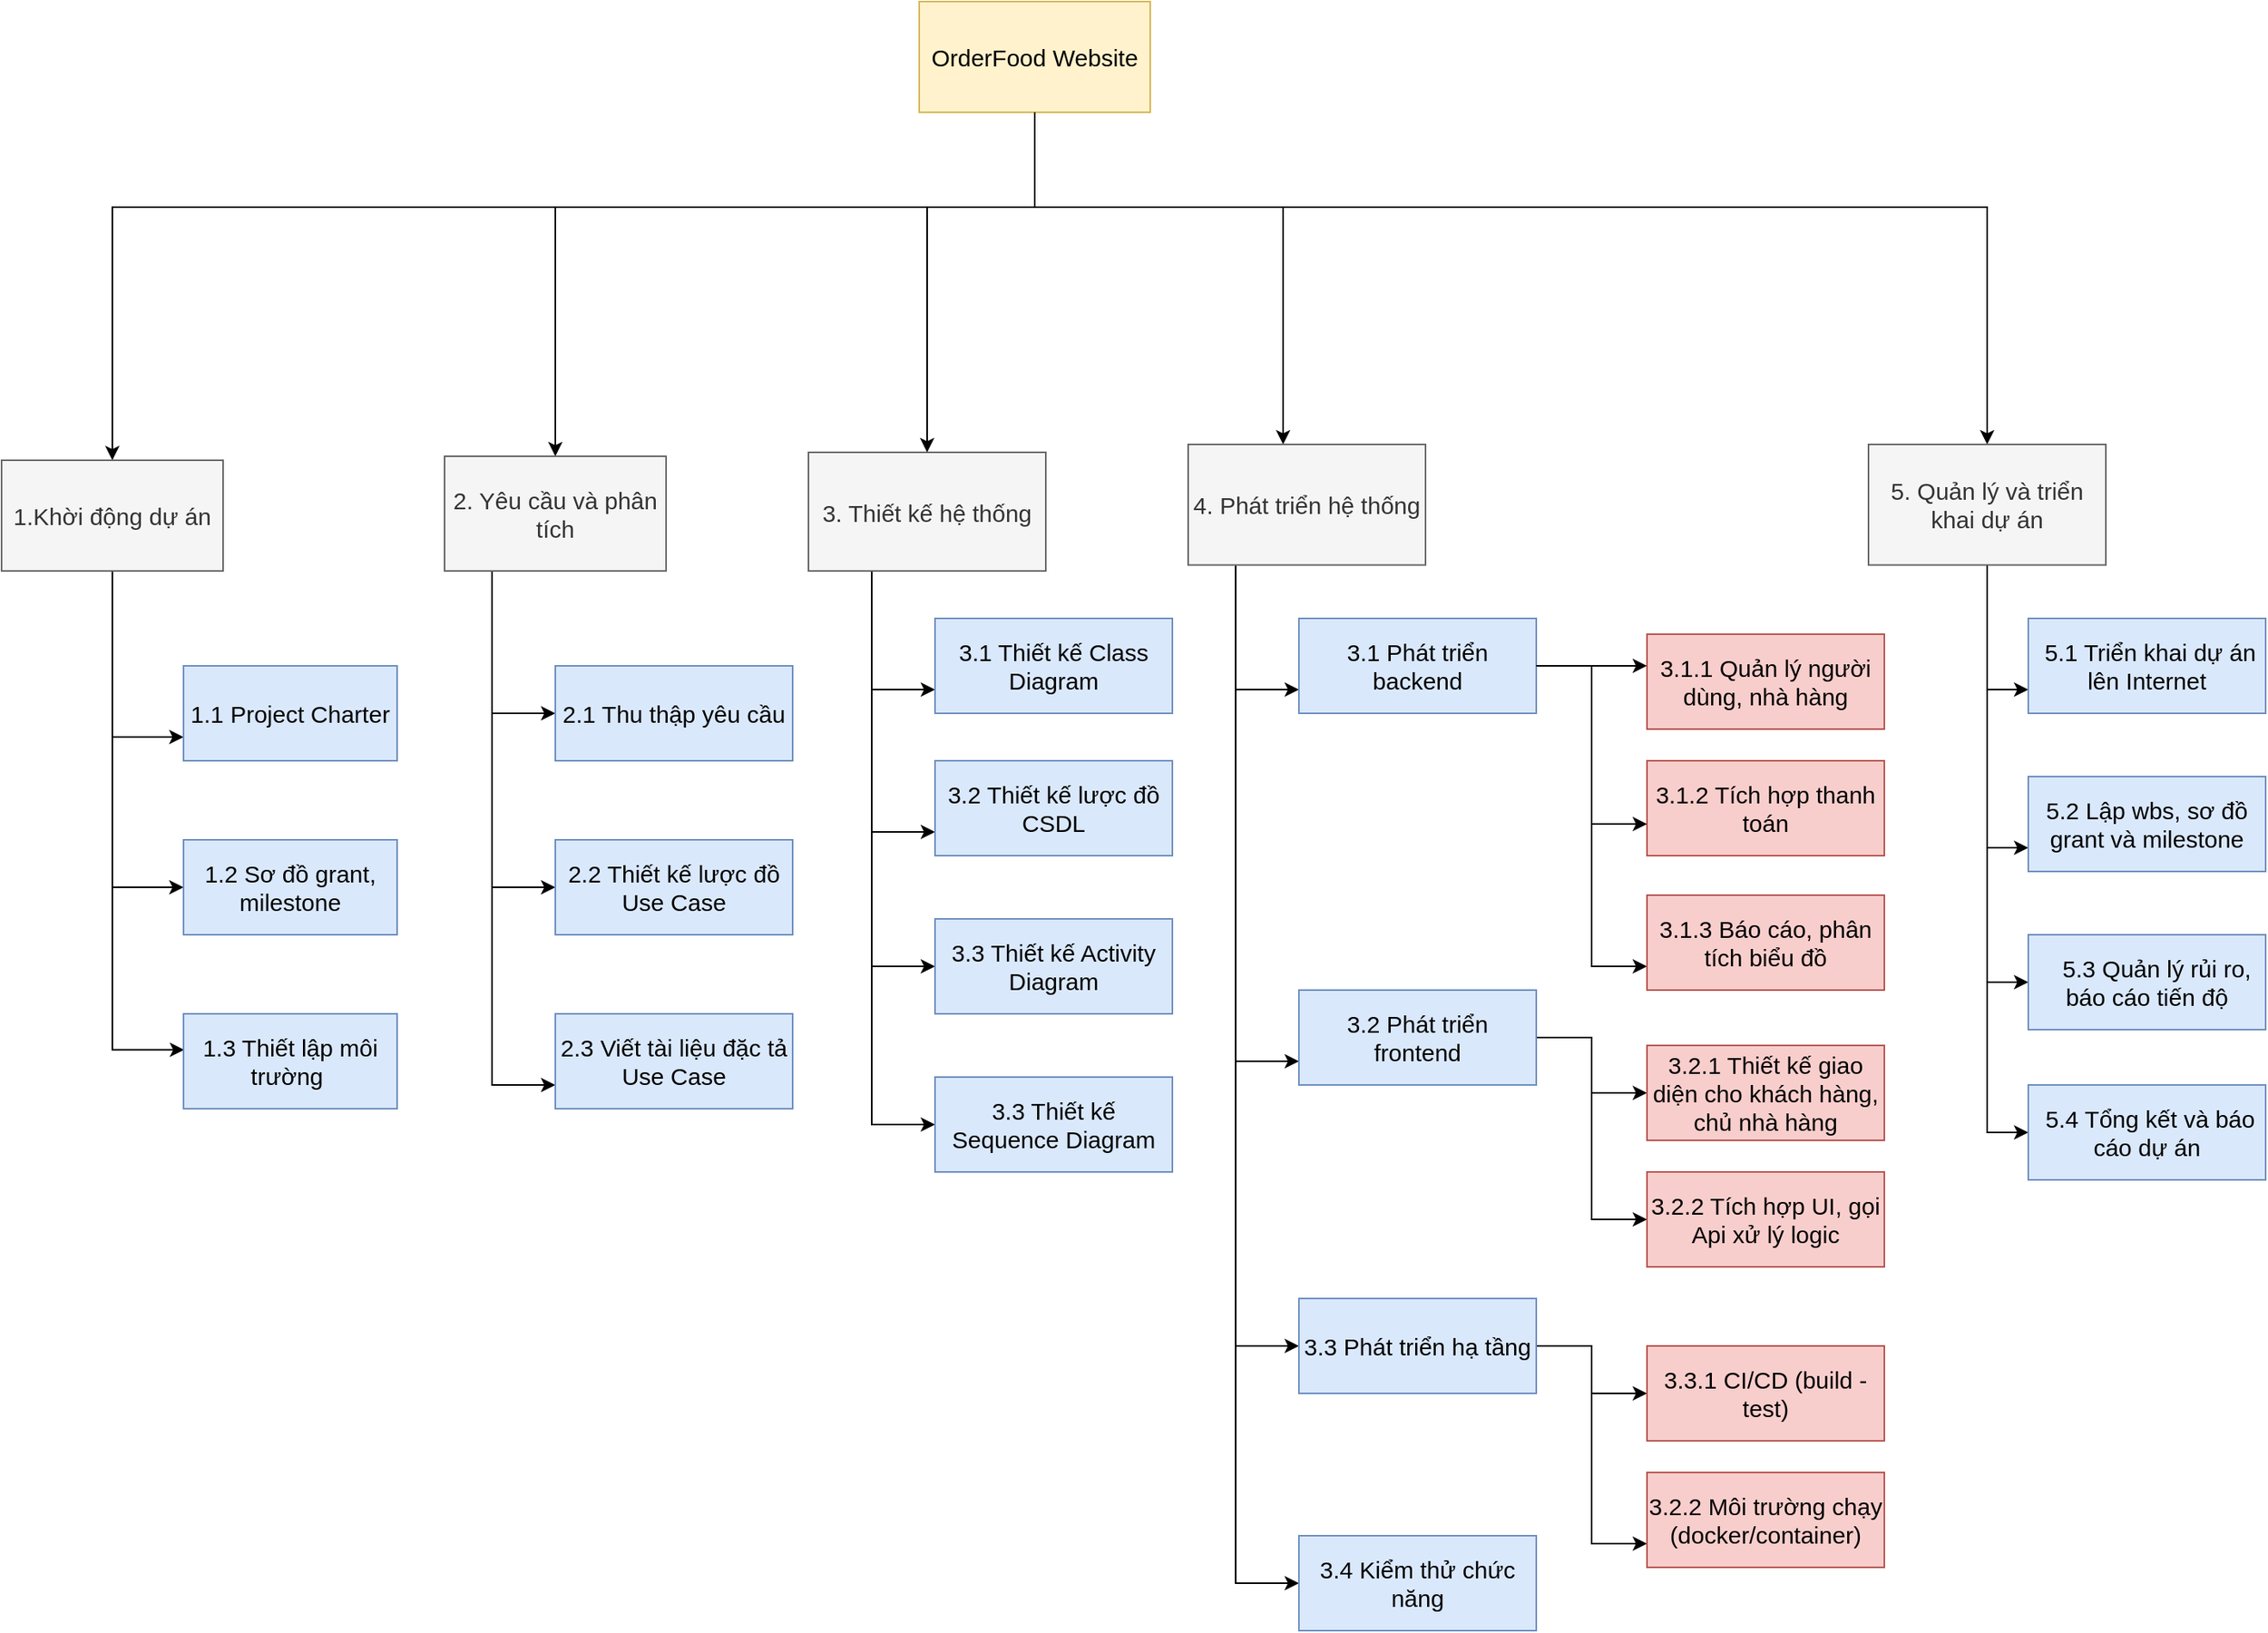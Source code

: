 <mxfile version="28.2.3">
  <diagram id="prtHgNgQTEPvFCAcTncT" name="Page-1">
    <mxGraphModel dx="2911" dy="1122" grid="1" gridSize="10" guides="1" tooltips="1" connect="1" arrows="1" fold="1" page="1" pageScale="1" pageWidth="827" pageHeight="1169" math="0" shadow="0">
      <root>
        <mxCell id="0" />
        <mxCell id="1" parent="0" />
        <mxCell id="u61nChPnTZIYcf9fXKZg-8" value="" style="edgeStyle=orthogonalEdgeStyle;rounded=0;orthogonalLoop=1;jettySize=auto;html=1;fontSize=15;" parent="1" source="u61nChPnTZIYcf9fXKZg-1" target="u61nChPnTZIYcf9fXKZg-4" edge="1">
          <mxGeometry relative="1" as="geometry">
            <Array as="points">
              <mxPoint x="463" y="150" />
              <mxPoint x="160" y="150" />
            </Array>
          </mxGeometry>
        </mxCell>
        <mxCell id="XOETR62jReSr2iunTLXM-18" style="edgeStyle=orthogonalEdgeStyle;rounded=0;orthogonalLoop=1;jettySize=auto;html=1;entryX=0.5;entryY=0;entryDx=0;entryDy=0;fontSize=15;" edge="1" parent="1" source="u61nChPnTZIYcf9fXKZg-1" target="u61nChPnTZIYcf9fXKZg-2">
          <mxGeometry relative="1" as="geometry">
            <Array as="points">
              <mxPoint x="463" y="150" />
              <mxPoint x="-120" y="150" />
            </Array>
          </mxGeometry>
        </mxCell>
        <mxCell id="XOETR62jReSr2iunTLXM-30" style="edgeStyle=orthogonalEdgeStyle;rounded=0;orthogonalLoop=1;jettySize=auto;html=1;fontSize=15;" edge="1" parent="1" source="u61nChPnTZIYcf9fXKZg-1" target="u61nChPnTZIYcf9fXKZg-5">
          <mxGeometry relative="1" as="geometry">
            <Array as="points">
              <mxPoint x="463" y="150" />
              <mxPoint x="620" y="150" />
            </Array>
          </mxGeometry>
        </mxCell>
        <mxCell id="XOETR62jReSr2iunTLXM-58" style="edgeStyle=orthogonalEdgeStyle;rounded=0;orthogonalLoop=1;jettySize=auto;html=1;fontSize=15;" edge="1" parent="1" source="u61nChPnTZIYcf9fXKZg-1" target="XOETR62jReSr2iunTLXM-57">
          <mxGeometry relative="1" as="geometry">
            <Array as="points">
              <mxPoint x="463" y="150" />
              <mxPoint x="1065" y="150" />
            </Array>
          </mxGeometry>
        </mxCell>
        <mxCell id="u61nChPnTZIYcf9fXKZg-1" value="&lt;font&gt;OrderFood Website&lt;/font&gt;" style="rounded=0;whiteSpace=wrap;html=1;fillColor=#fff2cc;strokeColor=#d6b656;fontSize=15;" parent="1" vertex="1">
          <mxGeometry x="390" y="20" width="146" height="70" as="geometry" />
        </mxCell>
        <mxCell id="XOETR62jReSr2iunTLXM-5" style="edgeStyle=orthogonalEdgeStyle;rounded=0;orthogonalLoop=1;jettySize=auto;html=1;entryX=0;entryY=0.75;entryDx=0;entryDy=0;fontSize=15;" edge="1" parent="1" source="u61nChPnTZIYcf9fXKZg-2" target="XOETR62jReSr2iunTLXM-2">
          <mxGeometry relative="1" as="geometry">
            <Array as="points">
              <mxPoint x="-120" y="485" />
            </Array>
          </mxGeometry>
        </mxCell>
        <mxCell id="XOETR62jReSr2iunTLXM-6" style="edgeStyle=orthogonalEdgeStyle;rounded=0;orthogonalLoop=1;jettySize=auto;html=1;entryX=0;entryY=0.5;entryDx=0;entryDy=0;fontSize=15;" edge="1" parent="1" source="u61nChPnTZIYcf9fXKZg-2" target="XOETR62jReSr2iunTLXM-3">
          <mxGeometry relative="1" as="geometry" />
        </mxCell>
        <mxCell id="XOETR62jReSr2iunTLXM-7" style="edgeStyle=orthogonalEdgeStyle;rounded=0;orthogonalLoop=1;jettySize=auto;html=1;entryX=0.003;entryY=0.38;entryDx=0;entryDy=0;entryPerimeter=0;fontSize=15;" edge="1" parent="1" source="u61nChPnTZIYcf9fXKZg-2" target="XOETR62jReSr2iunTLXM-4">
          <mxGeometry relative="1" as="geometry">
            <Array as="points">
              <mxPoint x="-120" y="683" />
            </Array>
          </mxGeometry>
        </mxCell>
        <mxCell id="u61nChPnTZIYcf9fXKZg-2" value="&lt;font&gt;1.Khời động dự án&lt;/font&gt;" style="rounded=0;whiteSpace=wrap;html=1;fillColor=#f5f5f5;fontColor=#333333;strokeColor=#666666;fontSize=15;" parent="1" vertex="1">
          <mxGeometry x="-190" y="310" width="140" height="70" as="geometry" />
        </mxCell>
        <mxCell id="XOETR62jReSr2iunTLXM-12" value="" style="edgeStyle=orthogonalEdgeStyle;rounded=0;orthogonalLoop=1;jettySize=auto;html=1;fontSize=15;" edge="1" parent="1" source="u61nChPnTZIYcf9fXKZg-4" target="XOETR62jReSr2iunTLXM-9">
          <mxGeometry relative="1" as="geometry">
            <Array as="points">
              <mxPoint x="120" y="470" />
            </Array>
          </mxGeometry>
        </mxCell>
        <mxCell id="XOETR62jReSr2iunTLXM-15" style="edgeStyle=orthogonalEdgeStyle;rounded=0;orthogonalLoop=1;jettySize=auto;html=1;fontSize=15;" edge="1" parent="1" source="u61nChPnTZIYcf9fXKZg-4" target="XOETR62jReSr2iunTLXM-10">
          <mxGeometry relative="1" as="geometry">
            <Array as="points">
              <mxPoint x="120" y="580" />
            </Array>
          </mxGeometry>
        </mxCell>
        <mxCell id="XOETR62jReSr2iunTLXM-16" style="edgeStyle=orthogonalEdgeStyle;rounded=0;orthogonalLoop=1;jettySize=auto;html=1;entryX=0;entryY=0.75;entryDx=0;entryDy=0;fontSize=15;" edge="1" parent="1" source="u61nChPnTZIYcf9fXKZg-4" target="XOETR62jReSr2iunTLXM-11">
          <mxGeometry relative="1" as="geometry">
            <Array as="points">
              <mxPoint x="120" y="705" />
            </Array>
          </mxGeometry>
        </mxCell>
        <mxCell id="u61nChPnTZIYcf9fXKZg-4" value="&lt;font&gt;2. Yêu cầu và phân tích&lt;/font&gt;" style="rounded=0;whiteSpace=wrap;html=1;fillColor=#f5f5f5;fontColor=#333333;strokeColor=#666666;fontSize=15;" parent="1" vertex="1">
          <mxGeometry x="90" y="307.5" width="140" height="72.5" as="geometry" />
        </mxCell>
        <mxCell id="XOETR62jReSr2iunTLXM-35" style="edgeStyle=orthogonalEdgeStyle;rounded=0;orthogonalLoop=1;jettySize=auto;html=1;entryX=0;entryY=0.75;entryDx=0;entryDy=0;fontSize=15;" edge="1" parent="1" source="u61nChPnTZIYcf9fXKZg-5" target="XOETR62jReSr2iunTLXM-31">
          <mxGeometry relative="1" as="geometry">
            <Array as="points">
              <mxPoint x="590" y="455" />
            </Array>
          </mxGeometry>
        </mxCell>
        <mxCell id="XOETR62jReSr2iunTLXM-36" style="edgeStyle=orthogonalEdgeStyle;rounded=0;orthogonalLoop=1;jettySize=auto;html=1;entryX=0;entryY=0.75;entryDx=0;entryDy=0;fontSize=15;" edge="1" parent="1" source="u61nChPnTZIYcf9fXKZg-5" target="XOETR62jReSr2iunTLXM-32">
          <mxGeometry relative="1" as="geometry">
            <Array as="points">
              <mxPoint x="590" y="690" />
              <mxPoint x="630" y="690" />
            </Array>
          </mxGeometry>
        </mxCell>
        <mxCell id="XOETR62jReSr2iunTLXM-37" style="edgeStyle=orthogonalEdgeStyle;rounded=0;orthogonalLoop=1;jettySize=auto;html=1;entryX=0;entryY=0.5;entryDx=0;entryDy=0;fontSize=15;" edge="1" parent="1" source="u61nChPnTZIYcf9fXKZg-5" target="XOETR62jReSr2iunTLXM-33">
          <mxGeometry relative="1" as="geometry">
            <Array as="points">
              <mxPoint x="590" y="870" />
            </Array>
          </mxGeometry>
        </mxCell>
        <mxCell id="XOETR62jReSr2iunTLXM-38" style="edgeStyle=orthogonalEdgeStyle;rounded=0;orthogonalLoop=1;jettySize=auto;html=1;entryX=0;entryY=0.5;entryDx=0;entryDy=0;fontSize=15;" edge="1" parent="1" source="u61nChPnTZIYcf9fXKZg-5" target="XOETR62jReSr2iunTLXM-34">
          <mxGeometry relative="1" as="geometry">
            <Array as="points">
              <mxPoint x="590" y="1020" />
              <mxPoint x="630" y="1020" />
            </Array>
          </mxGeometry>
        </mxCell>
        <mxCell id="u61nChPnTZIYcf9fXKZg-5" value="&lt;font&gt;4. Phát triển hệ thống&lt;/font&gt;" style="rounded=0;whiteSpace=wrap;html=1;fillColor=#f5f5f5;fontColor=#333333;strokeColor=#666666;fontSize=15;" parent="1" vertex="1">
          <mxGeometry x="560" y="300" width="150" height="76.25" as="geometry" />
        </mxCell>
        <mxCell id="XOETR62jReSr2iunTLXM-25" style="edgeStyle=orthogonalEdgeStyle;rounded=0;orthogonalLoop=1;jettySize=auto;html=1;entryX=0;entryY=0.75;entryDx=0;entryDy=0;fontSize=15;" edge="1" parent="1" source="XOETR62jReSr2iunTLXM-1" target="XOETR62jReSr2iunTLXM-21">
          <mxGeometry relative="1" as="geometry">
            <Array as="points">
              <mxPoint x="360" y="455" />
            </Array>
          </mxGeometry>
        </mxCell>
        <mxCell id="XOETR62jReSr2iunTLXM-26" style="edgeStyle=orthogonalEdgeStyle;rounded=0;orthogonalLoop=1;jettySize=auto;html=1;entryX=0;entryY=0.75;entryDx=0;entryDy=0;fontSize=15;" edge="1" parent="1" source="XOETR62jReSr2iunTLXM-1" target="XOETR62jReSr2iunTLXM-22">
          <mxGeometry relative="1" as="geometry">
            <Array as="points">
              <mxPoint x="360" y="545" />
            </Array>
          </mxGeometry>
        </mxCell>
        <mxCell id="XOETR62jReSr2iunTLXM-28" style="edgeStyle=orthogonalEdgeStyle;rounded=0;orthogonalLoop=1;jettySize=auto;html=1;fontSize=15;" edge="1" parent="1" source="XOETR62jReSr2iunTLXM-1" target="XOETR62jReSr2iunTLXM-23">
          <mxGeometry relative="1" as="geometry">
            <Array as="points">
              <mxPoint x="360" y="630" />
            </Array>
          </mxGeometry>
        </mxCell>
        <mxCell id="XOETR62jReSr2iunTLXM-29" style="edgeStyle=orthogonalEdgeStyle;rounded=0;orthogonalLoop=1;jettySize=auto;html=1;fontSize=15;" edge="1" parent="1" source="XOETR62jReSr2iunTLXM-1" target="XOETR62jReSr2iunTLXM-24">
          <mxGeometry relative="1" as="geometry">
            <Array as="points">
              <mxPoint x="360" y="730" />
            </Array>
          </mxGeometry>
        </mxCell>
        <mxCell id="XOETR62jReSr2iunTLXM-1" value="&lt;font&gt;3. Thiết kế hệ thống&lt;/font&gt;" style="rounded=0;whiteSpace=wrap;html=1;fillColor=#f5f5f5;fontColor=#333333;strokeColor=#666666;fontSize=15;" vertex="1" parent="1">
          <mxGeometry x="320" y="305" width="150" height="75" as="geometry" />
        </mxCell>
        <mxCell id="XOETR62jReSr2iunTLXM-2" value="&lt;font&gt;1.1 Project Charter&lt;/font&gt;" style="rounded=0;whiteSpace=wrap;html=1;fillColor=#dae8fc;strokeColor=#6c8ebf;fontSize=15;" vertex="1" parent="1">
          <mxGeometry x="-75" y="440" width="135" height="60" as="geometry" />
        </mxCell>
        <mxCell id="XOETR62jReSr2iunTLXM-3" value="&lt;font&gt;1.2 Sơ đồ grant, milestone&lt;/font&gt;" style="rounded=0;whiteSpace=wrap;html=1;fillColor=#dae8fc;strokeColor=#6c8ebf;fontSize=15;" vertex="1" parent="1">
          <mxGeometry x="-75" y="550" width="135" height="60" as="geometry" />
        </mxCell>
        <mxCell id="XOETR62jReSr2iunTLXM-4" value="&lt;font&gt;1.3 Thiết lập môi trường&amp;nbsp;&lt;/font&gt;" style="rounded=0;whiteSpace=wrap;html=1;fillColor=#dae8fc;strokeColor=#6c8ebf;fontSize=15;" vertex="1" parent="1">
          <mxGeometry x="-75" y="660" width="135" height="60" as="geometry" />
        </mxCell>
        <mxCell id="XOETR62jReSr2iunTLXM-9" value="&lt;font&gt;2.1 Thu thập yêu cầu&lt;/font&gt;" style="rounded=0;whiteSpace=wrap;html=1;fillColor=#dae8fc;strokeColor=#6c8ebf;fontSize=15;" vertex="1" parent="1">
          <mxGeometry x="160" y="440" width="150" height="60" as="geometry" />
        </mxCell>
        <mxCell id="XOETR62jReSr2iunTLXM-10" value="&lt;font&gt;2.2 Thiết kế lược đồ Use Case&lt;/font&gt;" style="rounded=0;whiteSpace=wrap;html=1;fillColor=#dae8fc;strokeColor=#6c8ebf;fontSize=15;" vertex="1" parent="1">
          <mxGeometry x="160" y="550" width="150" height="60" as="geometry" />
        </mxCell>
        <mxCell id="XOETR62jReSr2iunTLXM-11" value="&lt;font&gt;2.3 Viết tài liệu đặc tả Use Case&lt;/font&gt;" style="rounded=0;whiteSpace=wrap;html=1;fillColor=#dae8fc;strokeColor=#6c8ebf;fontSize=15;" vertex="1" parent="1">
          <mxGeometry x="160" y="660" width="150" height="60" as="geometry" />
        </mxCell>
        <mxCell id="XOETR62jReSr2iunTLXM-20" style="edgeStyle=orthogonalEdgeStyle;rounded=0;orthogonalLoop=1;jettySize=auto;html=1;entryX=0.5;entryY=0;entryDx=0;entryDy=0;fontSize=15;" edge="1" parent="1" source="u61nChPnTZIYcf9fXKZg-1" target="XOETR62jReSr2iunTLXM-1">
          <mxGeometry relative="1" as="geometry">
            <mxPoint x="463" y="300" as="targetPoint" />
            <Array as="points">
              <mxPoint x="463" y="150" />
              <mxPoint x="395" y="150" />
            </Array>
          </mxGeometry>
        </mxCell>
        <mxCell id="XOETR62jReSr2iunTLXM-21" value="&lt;font&gt;3.1 Thiết kế Class Diagram&lt;/font&gt;" style="rounded=0;whiteSpace=wrap;html=1;fillColor=#dae8fc;strokeColor=#6c8ebf;fontSize=15;" vertex="1" parent="1">
          <mxGeometry x="400" y="410" width="150" height="60" as="geometry" />
        </mxCell>
        <mxCell id="XOETR62jReSr2iunTLXM-22" value="&lt;font&gt;3.2 Thiết kế lược đồ CSDL&lt;/font&gt;" style="rounded=0;whiteSpace=wrap;html=1;fillColor=#dae8fc;strokeColor=#6c8ebf;fontSize=15;" vertex="1" parent="1">
          <mxGeometry x="400" y="500" width="150" height="60" as="geometry" />
        </mxCell>
        <mxCell id="XOETR62jReSr2iunTLXM-23" value="&lt;font&gt;3.3 Thiết kế Activity Diagram&lt;/font&gt;" style="rounded=0;whiteSpace=wrap;html=1;fillColor=#dae8fc;strokeColor=#6c8ebf;fontSize=15;" vertex="1" parent="1">
          <mxGeometry x="400" y="600" width="150" height="60" as="geometry" />
        </mxCell>
        <mxCell id="XOETR62jReSr2iunTLXM-24" value="&lt;font&gt;3.3 Thiết kế Sequence Diagram&lt;/font&gt;" style="rounded=0;whiteSpace=wrap;html=1;fillColor=#dae8fc;strokeColor=#6c8ebf;fontSize=15;" vertex="1" parent="1">
          <mxGeometry x="400" y="700" width="150" height="60" as="geometry" />
        </mxCell>
        <mxCell id="XOETR62jReSr2iunTLXM-46" style="edgeStyle=orthogonalEdgeStyle;rounded=0;orthogonalLoop=1;jettySize=auto;html=1;entryX=0;entryY=0.75;entryDx=0;entryDy=0;fontSize=15;" edge="1" parent="1" source="XOETR62jReSr2iunTLXM-31" target="XOETR62jReSr2iunTLXM-40">
          <mxGeometry relative="1" as="geometry" />
        </mxCell>
        <mxCell id="XOETR62jReSr2iunTLXM-31" value="&lt;font&gt;3.1 Phát triển backend&lt;/font&gt;" style="rounded=0;whiteSpace=wrap;html=1;fillColor=#dae8fc;strokeColor=#6c8ebf;fontSize=15;" vertex="1" parent="1">
          <mxGeometry x="630" y="410" width="150" height="60" as="geometry" />
        </mxCell>
        <mxCell id="XOETR62jReSr2iunTLXM-49" style="edgeStyle=orthogonalEdgeStyle;rounded=0;orthogonalLoop=1;jettySize=auto;html=1;fontSize=15;" edge="1" parent="1" source="XOETR62jReSr2iunTLXM-32" target="XOETR62jReSr2iunTLXM-47">
          <mxGeometry relative="1" as="geometry" />
        </mxCell>
        <mxCell id="XOETR62jReSr2iunTLXM-50" style="edgeStyle=orthogonalEdgeStyle;rounded=0;orthogonalLoop=1;jettySize=auto;html=1;entryX=0;entryY=0.5;entryDx=0;entryDy=0;fontSize=15;" edge="1" parent="1" source="XOETR62jReSr2iunTLXM-32" target="XOETR62jReSr2iunTLXM-48">
          <mxGeometry relative="1" as="geometry" />
        </mxCell>
        <mxCell id="XOETR62jReSr2iunTLXM-32" value="&lt;font&gt;3.2 Phát triển frontend&lt;/font&gt;" style="rounded=0;whiteSpace=wrap;html=1;fillColor=#dae8fc;strokeColor=#6c8ebf;fontSize=15;" vertex="1" parent="1">
          <mxGeometry x="630" y="645" width="150" height="60" as="geometry" />
        </mxCell>
        <mxCell id="XOETR62jReSr2iunTLXM-55" style="edgeStyle=orthogonalEdgeStyle;rounded=0;orthogonalLoop=1;jettySize=auto;html=1;entryX=0;entryY=0.5;entryDx=0;entryDy=0;fontSize=15;" edge="1" parent="1" source="XOETR62jReSr2iunTLXM-33" target="XOETR62jReSr2iunTLXM-52">
          <mxGeometry relative="1" as="geometry" />
        </mxCell>
        <mxCell id="XOETR62jReSr2iunTLXM-56" style="edgeStyle=orthogonalEdgeStyle;rounded=0;orthogonalLoop=1;jettySize=auto;html=1;entryX=0;entryY=0.75;entryDx=0;entryDy=0;fontSize=15;" edge="1" parent="1" source="XOETR62jReSr2iunTLXM-33" target="XOETR62jReSr2iunTLXM-53">
          <mxGeometry relative="1" as="geometry" />
        </mxCell>
        <mxCell id="XOETR62jReSr2iunTLXM-33" value="&lt;font&gt;3.3 Phát triển hạ tầng&lt;/font&gt;" style="rounded=0;whiteSpace=wrap;html=1;fillColor=#dae8fc;strokeColor=#6c8ebf;fontSize=15;" vertex="1" parent="1">
          <mxGeometry x="630" y="840" width="150" height="60" as="geometry" />
        </mxCell>
        <mxCell id="XOETR62jReSr2iunTLXM-34" value="&lt;font&gt;3.4 Kiểm thử chức năng&lt;/font&gt;" style="rounded=0;whiteSpace=wrap;html=1;fillColor=#dae8fc;strokeColor=#6c8ebf;fontSize=15;" vertex="1" parent="1">
          <mxGeometry x="630" y="990" width="150" height="60" as="geometry" />
        </mxCell>
        <mxCell id="XOETR62jReSr2iunTLXM-40" value="&lt;font&gt;3.1.3 Báo cáo, phân tích biểu đồ&lt;/font&gt;" style="rounded=0;whiteSpace=wrap;html=1;fillColor=#f8cecc;strokeColor=#b85450;fontSize=15;" vertex="1" parent="1">
          <mxGeometry x="850" y="585" width="150" height="60" as="geometry" />
        </mxCell>
        <mxCell id="XOETR62jReSr2iunTLXM-41" value="&lt;font&gt;3.1.1 Quản lý người dùng, nhà hàng&lt;/font&gt;" style="rounded=0;whiteSpace=wrap;html=1;fillColor=#f8cecc;strokeColor=#b85450;fontSize=15;" vertex="1" parent="1">
          <mxGeometry x="850" y="420" width="150" height="60" as="geometry" />
        </mxCell>
        <mxCell id="XOETR62jReSr2iunTLXM-42" value="&lt;font&gt;3.1.2 Tích hợp thanh toán&lt;/font&gt;" style="rounded=0;whiteSpace=wrap;html=1;fillColor=#f8cecc;strokeColor=#b85450;fontSize=15;" vertex="1" parent="1">
          <mxGeometry x="850" y="500" width="150" height="60" as="geometry" />
        </mxCell>
        <mxCell id="XOETR62jReSr2iunTLXM-44" style="edgeStyle=orthogonalEdgeStyle;rounded=0;orthogonalLoop=1;jettySize=auto;html=1;entryX=0;entryY=0.333;entryDx=0;entryDy=0;entryPerimeter=0;fontSize=15;" edge="1" parent="1" source="XOETR62jReSr2iunTLXM-31" target="XOETR62jReSr2iunTLXM-41">
          <mxGeometry relative="1" as="geometry" />
        </mxCell>
        <mxCell id="XOETR62jReSr2iunTLXM-45" style="edgeStyle=orthogonalEdgeStyle;rounded=0;orthogonalLoop=1;jettySize=auto;html=1;entryX=0;entryY=0.667;entryDx=0;entryDy=0;entryPerimeter=0;fontSize=15;" edge="1" parent="1" source="XOETR62jReSr2iunTLXM-31" target="XOETR62jReSr2iunTLXM-42">
          <mxGeometry relative="1" as="geometry" />
        </mxCell>
        <mxCell id="XOETR62jReSr2iunTLXM-47" value="&lt;font&gt;3.2.1 Thiết kế giao diện cho khách hàng, chủ nhà hàng&lt;/font&gt;" style="rounded=0;whiteSpace=wrap;html=1;fillColor=#f8cecc;strokeColor=#b85450;fontSize=15;" vertex="1" parent="1">
          <mxGeometry x="850" y="680" width="150" height="60" as="geometry" />
        </mxCell>
        <mxCell id="XOETR62jReSr2iunTLXM-48" value="&lt;font&gt;3.2.2 Tích hợp UI, gọi Api xử lý logic&lt;/font&gt;" style="rounded=0;whiteSpace=wrap;html=1;fillColor=#f8cecc;strokeColor=#b85450;fontSize=15;" vertex="1" parent="1">
          <mxGeometry x="850" y="760" width="150" height="60" as="geometry" />
        </mxCell>
        <mxCell id="XOETR62jReSr2iunTLXM-52" value="&lt;font&gt;3.3.1 CI/CD (build - test)&lt;/font&gt;" style="rounded=0;whiteSpace=wrap;html=1;fillColor=#f8cecc;strokeColor=#b85450;fontSize=15;" vertex="1" parent="1">
          <mxGeometry x="850" y="870" width="150" height="60" as="geometry" />
        </mxCell>
        <mxCell id="XOETR62jReSr2iunTLXM-53" value="&lt;font&gt;3.2.2 Môi trường chạy (docker/container)&lt;/font&gt;" style="rounded=0;whiteSpace=wrap;html=1;fillColor=#f8cecc;strokeColor=#b85450;fontSize=15;" vertex="1" parent="1">
          <mxGeometry x="850" y="950" width="150" height="60" as="geometry" />
        </mxCell>
        <mxCell id="XOETR62jReSr2iunTLXM-64" style="edgeStyle=orthogonalEdgeStyle;rounded=0;orthogonalLoop=1;jettySize=auto;html=1;entryX=0;entryY=0.75;entryDx=0;entryDy=0;fontSize=15;" edge="1" parent="1" source="XOETR62jReSr2iunTLXM-57" target="XOETR62jReSr2iunTLXM-59">
          <mxGeometry relative="1" as="geometry" />
        </mxCell>
        <mxCell id="XOETR62jReSr2iunTLXM-65" style="edgeStyle=orthogonalEdgeStyle;rounded=0;orthogonalLoop=1;jettySize=auto;html=1;entryX=0;entryY=0.75;entryDx=0;entryDy=0;fontSize=15;" edge="1" parent="1" source="XOETR62jReSr2iunTLXM-57" target="XOETR62jReSr2iunTLXM-60">
          <mxGeometry relative="1" as="geometry" />
        </mxCell>
        <mxCell id="XOETR62jReSr2iunTLXM-66" style="edgeStyle=orthogonalEdgeStyle;rounded=0;orthogonalLoop=1;jettySize=auto;html=1;entryX=0;entryY=0.5;entryDx=0;entryDy=0;fontSize=15;" edge="1" parent="1" source="XOETR62jReSr2iunTLXM-57" target="XOETR62jReSr2iunTLXM-61">
          <mxGeometry relative="1" as="geometry" />
        </mxCell>
        <mxCell id="XOETR62jReSr2iunTLXM-67" style="edgeStyle=orthogonalEdgeStyle;rounded=0;orthogonalLoop=1;jettySize=auto;html=1;entryX=0;entryY=0.5;entryDx=0;entryDy=0;fontSize=15;" edge="1" parent="1" source="XOETR62jReSr2iunTLXM-57" target="XOETR62jReSr2iunTLXM-63">
          <mxGeometry relative="1" as="geometry" />
        </mxCell>
        <mxCell id="XOETR62jReSr2iunTLXM-57" value="&lt;font&gt;5. Quản lý và triển khai dự án&lt;/font&gt;" style="rounded=0;whiteSpace=wrap;html=1;fillColor=#f5f5f5;fontColor=#333333;strokeColor=#666666;fontSize=15;" vertex="1" parent="1">
          <mxGeometry x="990" y="300" width="150" height="76.25" as="geometry" />
        </mxCell>
        <mxCell id="XOETR62jReSr2iunTLXM-59" value="&lt;font&gt;&amp;nbsp;5.1 Triển khai dự án lên Internet&lt;/font&gt;" style="rounded=0;whiteSpace=wrap;html=1;fillColor=#dae8fc;strokeColor=#6c8ebf;fontSize=15;" vertex="1" parent="1">
          <mxGeometry x="1091" y="410" width="150" height="60" as="geometry" />
        </mxCell>
        <mxCell id="XOETR62jReSr2iunTLXM-60" value="&lt;font&gt;5.2 Lập wbs, sơ đồ grant và milestone&lt;/font&gt;" style="rounded=0;whiteSpace=wrap;html=1;fillColor=#dae8fc;strokeColor=#6c8ebf;fontSize=15;" vertex="1" parent="1">
          <mxGeometry x="1091" y="510" width="150" height="60" as="geometry" />
        </mxCell>
        <mxCell id="XOETR62jReSr2iunTLXM-61" value="&lt;font&gt;&amp;nbsp; &amp;nbsp;5.3 Quản lý rủi ro, báo cáo tiến độ&lt;/font&gt;" style="rounded=0;whiteSpace=wrap;html=1;fillColor=#dae8fc;strokeColor=#6c8ebf;fontSize=15;" vertex="1" parent="1">
          <mxGeometry x="1091" y="610" width="150" height="60" as="geometry" />
        </mxCell>
        <mxCell id="XOETR62jReSr2iunTLXM-63" value="&lt;font&gt;&amp;nbsp;5.4 Tổng kết và báo cáo dự án&lt;/font&gt;" style="rounded=0;whiteSpace=wrap;html=1;fillColor=#dae8fc;strokeColor=#6c8ebf;fontSize=15;" vertex="1" parent="1">
          <mxGeometry x="1091" y="705" width="150" height="60" as="geometry" />
        </mxCell>
      </root>
    </mxGraphModel>
  </diagram>
</mxfile>
